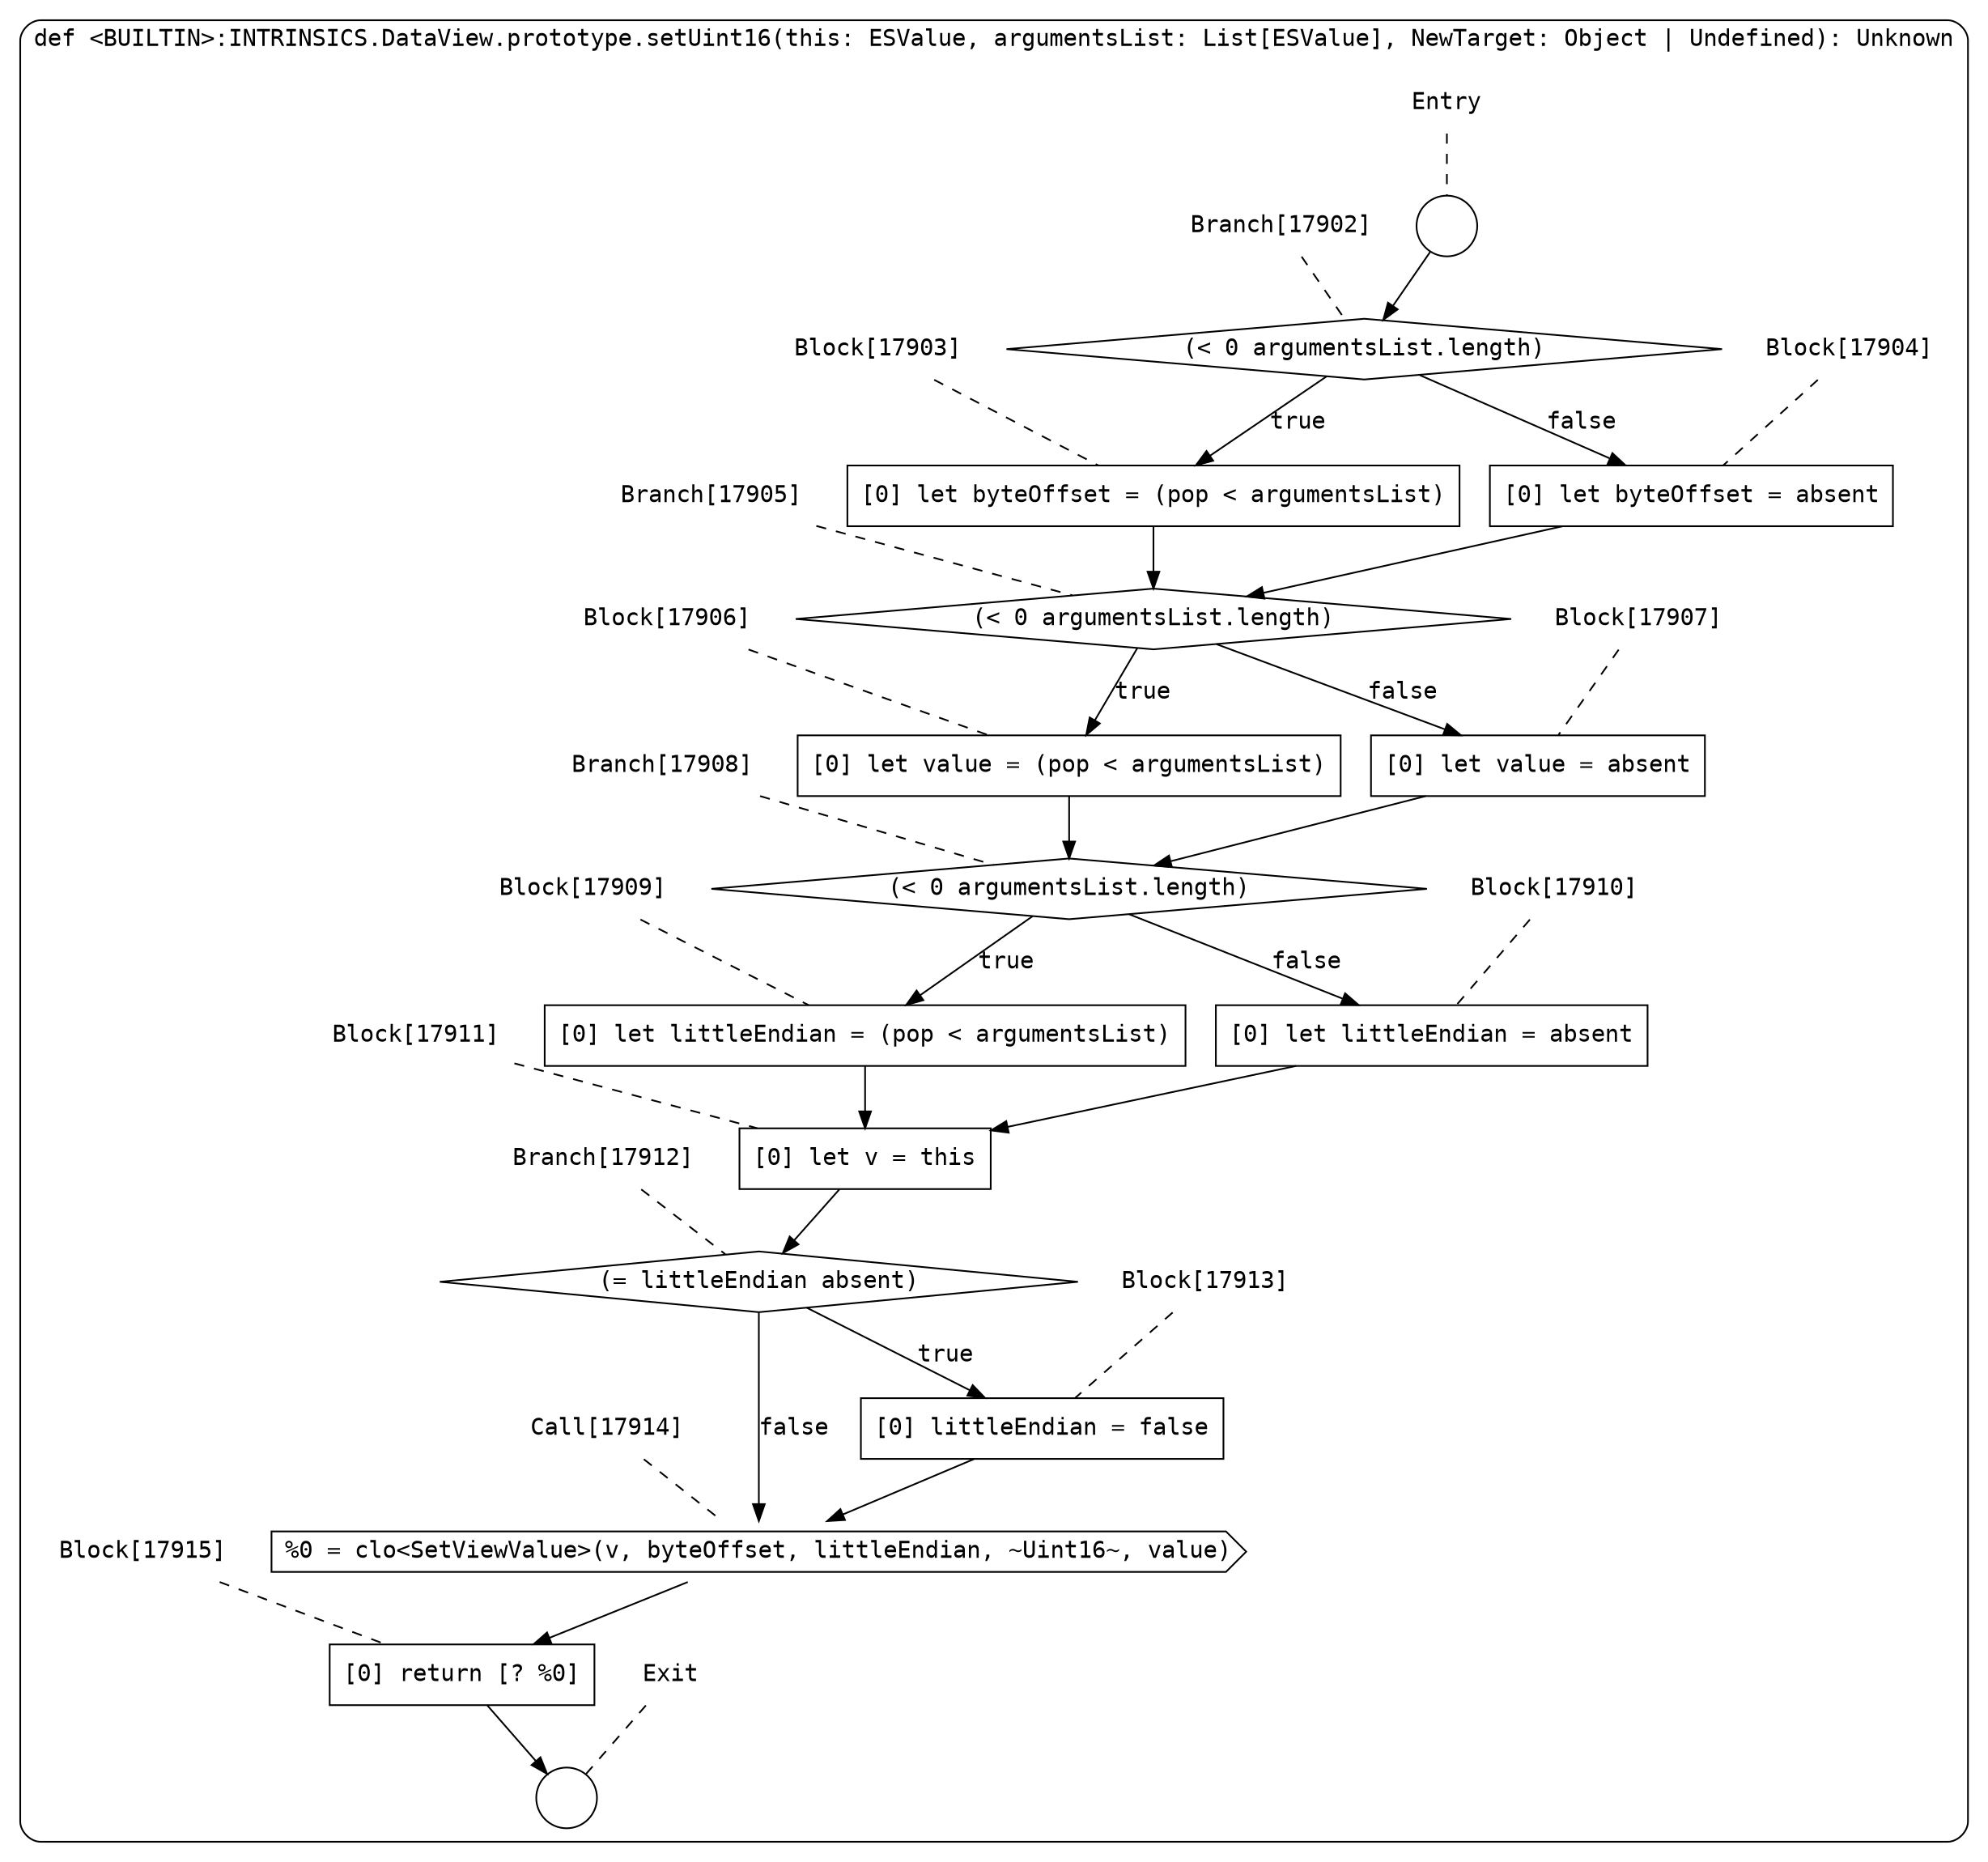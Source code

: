 digraph {
  graph [fontname = "Consolas"]
  node [fontname = "Consolas"]
  edge [fontname = "Consolas"]
  subgraph cluster2518 {
    label = "def <BUILTIN>:INTRINSICS.DataView.prototype.setUint16(this: ESValue, argumentsList: List[ESValue], NewTarget: Object | Undefined): Unknown"
    style = rounded
    cluster2518_entry_name [shape=none, label=<<font color="black">Entry</font>>]
    cluster2518_entry_name -> cluster2518_entry [arrowhead=none, color="black", style=dashed]
    cluster2518_entry [shape=circle label=" " color="black" fillcolor="white" style=filled]
    cluster2518_entry -> node17902 [color="black"]
    cluster2518_exit_name [shape=none, label=<<font color="black">Exit</font>>]
    cluster2518_exit_name -> cluster2518_exit [arrowhead=none, color="black", style=dashed]
    cluster2518_exit [shape=circle label=" " color="black" fillcolor="white" style=filled]
    node17902_name [shape=none, label=<<font color="black">Branch[17902]</font>>]
    node17902_name -> node17902 [arrowhead=none, color="black", style=dashed]
    node17902 [shape=diamond, label=<<font color="black">(&lt; 0 argumentsList.length)</font>> color="black" fillcolor="white", style=filled]
    node17902 -> node17903 [label=<<font color="black">true</font>> color="black"]
    node17902 -> node17904 [label=<<font color="black">false</font>> color="black"]
    node17903_name [shape=none, label=<<font color="black">Block[17903]</font>>]
    node17903_name -> node17903 [arrowhead=none, color="black", style=dashed]
    node17903 [shape=box, label=<<font color="black">[0] let byteOffset = (pop &lt; argumentsList)<BR ALIGN="LEFT"/></font>> color="black" fillcolor="white", style=filled]
    node17903 -> node17905 [color="black"]
    node17904_name [shape=none, label=<<font color="black">Block[17904]</font>>]
    node17904_name -> node17904 [arrowhead=none, color="black", style=dashed]
    node17904 [shape=box, label=<<font color="black">[0] let byteOffset = absent<BR ALIGN="LEFT"/></font>> color="black" fillcolor="white", style=filled]
    node17904 -> node17905 [color="black"]
    node17905_name [shape=none, label=<<font color="black">Branch[17905]</font>>]
    node17905_name -> node17905 [arrowhead=none, color="black", style=dashed]
    node17905 [shape=diamond, label=<<font color="black">(&lt; 0 argumentsList.length)</font>> color="black" fillcolor="white", style=filled]
    node17905 -> node17906 [label=<<font color="black">true</font>> color="black"]
    node17905 -> node17907 [label=<<font color="black">false</font>> color="black"]
    node17906_name [shape=none, label=<<font color="black">Block[17906]</font>>]
    node17906_name -> node17906 [arrowhead=none, color="black", style=dashed]
    node17906 [shape=box, label=<<font color="black">[0] let value = (pop &lt; argumentsList)<BR ALIGN="LEFT"/></font>> color="black" fillcolor="white", style=filled]
    node17906 -> node17908 [color="black"]
    node17907_name [shape=none, label=<<font color="black">Block[17907]</font>>]
    node17907_name -> node17907 [arrowhead=none, color="black", style=dashed]
    node17907 [shape=box, label=<<font color="black">[0] let value = absent<BR ALIGN="LEFT"/></font>> color="black" fillcolor="white", style=filled]
    node17907 -> node17908 [color="black"]
    node17908_name [shape=none, label=<<font color="black">Branch[17908]</font>>]
    node17908_name -> node17908 [arrowhead=none, color="black", style=dashed]
    node17908 [shape=diamond, label=<<font color="black">(&lt; 0 argumentsList.length)</font>> color="black" fillcolor="white", style=filled]
    node17908 -> node17909 [label=<<font color="black">true</font>> color="black"]
    node17908 -> node17910 [label=<<font color="black">false</font>> color="black"]
    node17909_name [shape=none, label=<<font color="black">Block[17909]</font>>]
    node17909_name -> node17909 [arrowhead=none, color="black", style=dashed]
    node17909 [shape=box, label=<<font color="black">[0] let littleEndian = (pop &lt; argumentsList)<BR ALIGN="LEFT"/></font>> color="black" fillcolor="white", style=filled]
    node17909 -> node17911 [color="black"]
    node17910_name [shape=none, label=<<font color="black">Block[17910]</font>>]
    node17910_name -> node17910 [arrowhead=none, color="black", style=dashed]
    node17910 [shape=box, label=<<font color="black">[0] let littleEndian = absent<BR ALIGN="LEFT"/></font>> color="black" fillcolor="white", style=filled]
    node17910 -> node17911 [color="black"]
    node17911_name [shape=none, label=<<font color="black">Block[17911]</font>>]
    node17911_name -> node17911 [arrowhead=none, color="black", style=dashed]
    node17911 [shape=box, label=<<font color="black">[0] let v = this<BR ALIGN="LEFT"/></font>> color="black" fillcolor="white", style=filled]
    node17911 -> node17912 [color="black"]
    node17912_name [shape=none, label=<<font color="black">Branch[17912]</font>>]
    node17912_name -> node17912 [arrowhead=none, color="black", style=dashed]
    node17912 [shape=diamond, label=<<font color="black">(= littleEndian absent)</font>> color="black" fillcolor="white", style=filled]
    node17912 -> node17913 [label=<<font color="black">true</font>> color="black"]
    node17912 -> node17914 [label=<<font color="black">false</font>> color="black"]
    node17913_name [shape=none, label=<<font color="black">Block[17913]</font>>]
    node17913_name -> node17913 [arrowhead=none, color="black", style=dashed]
    node17913 [shape=box, label=<<font color="black">[0] littleEndian = false<BR ALIGN="LEFT"/></font>> color="black" fillcolor="white", style=filled]
    node17913 -> node17914 [color="black"]
    node17914_name [shape=none, label=<<font color="black">Call[17914]</font>>]
    node17914_name -> node17914 [arrowhead=none, color="black", style=dashed]
    node17914 [shape=cds, label=<<font color="black">%0 = clo&lt;SetViewValue&gt;(v, byteOffset, littleEndian, ~Uint16~, value)</font>> color="black" fillcolor="white", style=filled]
    node17914 -> node17915 [color="black"]
    node17915_name [shape=none, label=<<font color="black">Block[17915]</font>>]
    node17915_name -> node17915 [arrowhead=none, color="black", style=dashed]
    node17915 [shape=box, label=<<font color="black">[0] return [? %0]<BR ALIGN="LEFT"/></font>> color="black" fillcolor="white", style=filled]
    node17915 -> cluster2518_exit [color="black"]
  }
}